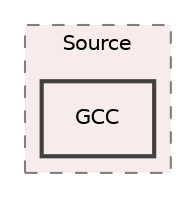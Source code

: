 digraph "Device/Nuvoton/Nano100Series/Source/GCC"
{
 // LATEX_PDF_SIZE
  edge [fontname="Helvetica",fontsize="10",labelfontname="Helvetica",labelfontsize="10"];
  node [fontname="Helvetica",fontsize="10",shape=record];
  compound=true
  subgraph clusterdir_cbb9ae9dd4af0bbfda42b13addf4186c {
    graph [ bgcolor="#f8ebec", pencolor="grey50", style="filled,dashed,", label="Source", fontname="Helvetica", fontsize="10", URL="dir_cbb9ae9dd4af0bbfda42b13addf4186c.html"]
  dir_7171385f018c2105fc2ec2eb9b6c4291 [shape=box, label="GCC", style="filled,bold,", fillcolor="#f8ebec", color="grey25", URL="dir_7171385f018c2105fc2ec2eb9b6c4291.html"];
  }
}
